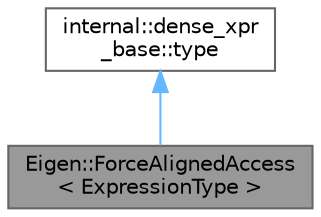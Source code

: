 digraph "Eigen::ForceAlignedAccess&lt; ExpressionType &gt;"
{
 // LATEX_PDF_SIZE
  bgcolor="transparent";
  edge [fontname=Helvetica,fontsize=10,labelfontname=Helvetica,labelfontsize=10];
  node [fontname=Helvetica,fontsize=10,shape=box,height=0.2,width=0.4];
  Node1 [id="Node000001",label="Eigen::ForceAlignedAccess\l\< ExpressionType \>",height=0.2,width=0.4,color="gray40", fillcolor="grey60", style="filled", fontcolor="black",tooltip="Enforce aligned packet loads and stores regardless of what is requested"];
  Node2 -> Node1 [id="edge1_Node000001_Node000002",dir="back",color="steelblue1",style="solid",tooltip=" "];
  Node2 [id="Node000002",label="internal::dense_xpr\l_base::type",height=0.2,width=0.4,color="gray40", fillcolor="white", style="filled",tooltip=" "];
}
